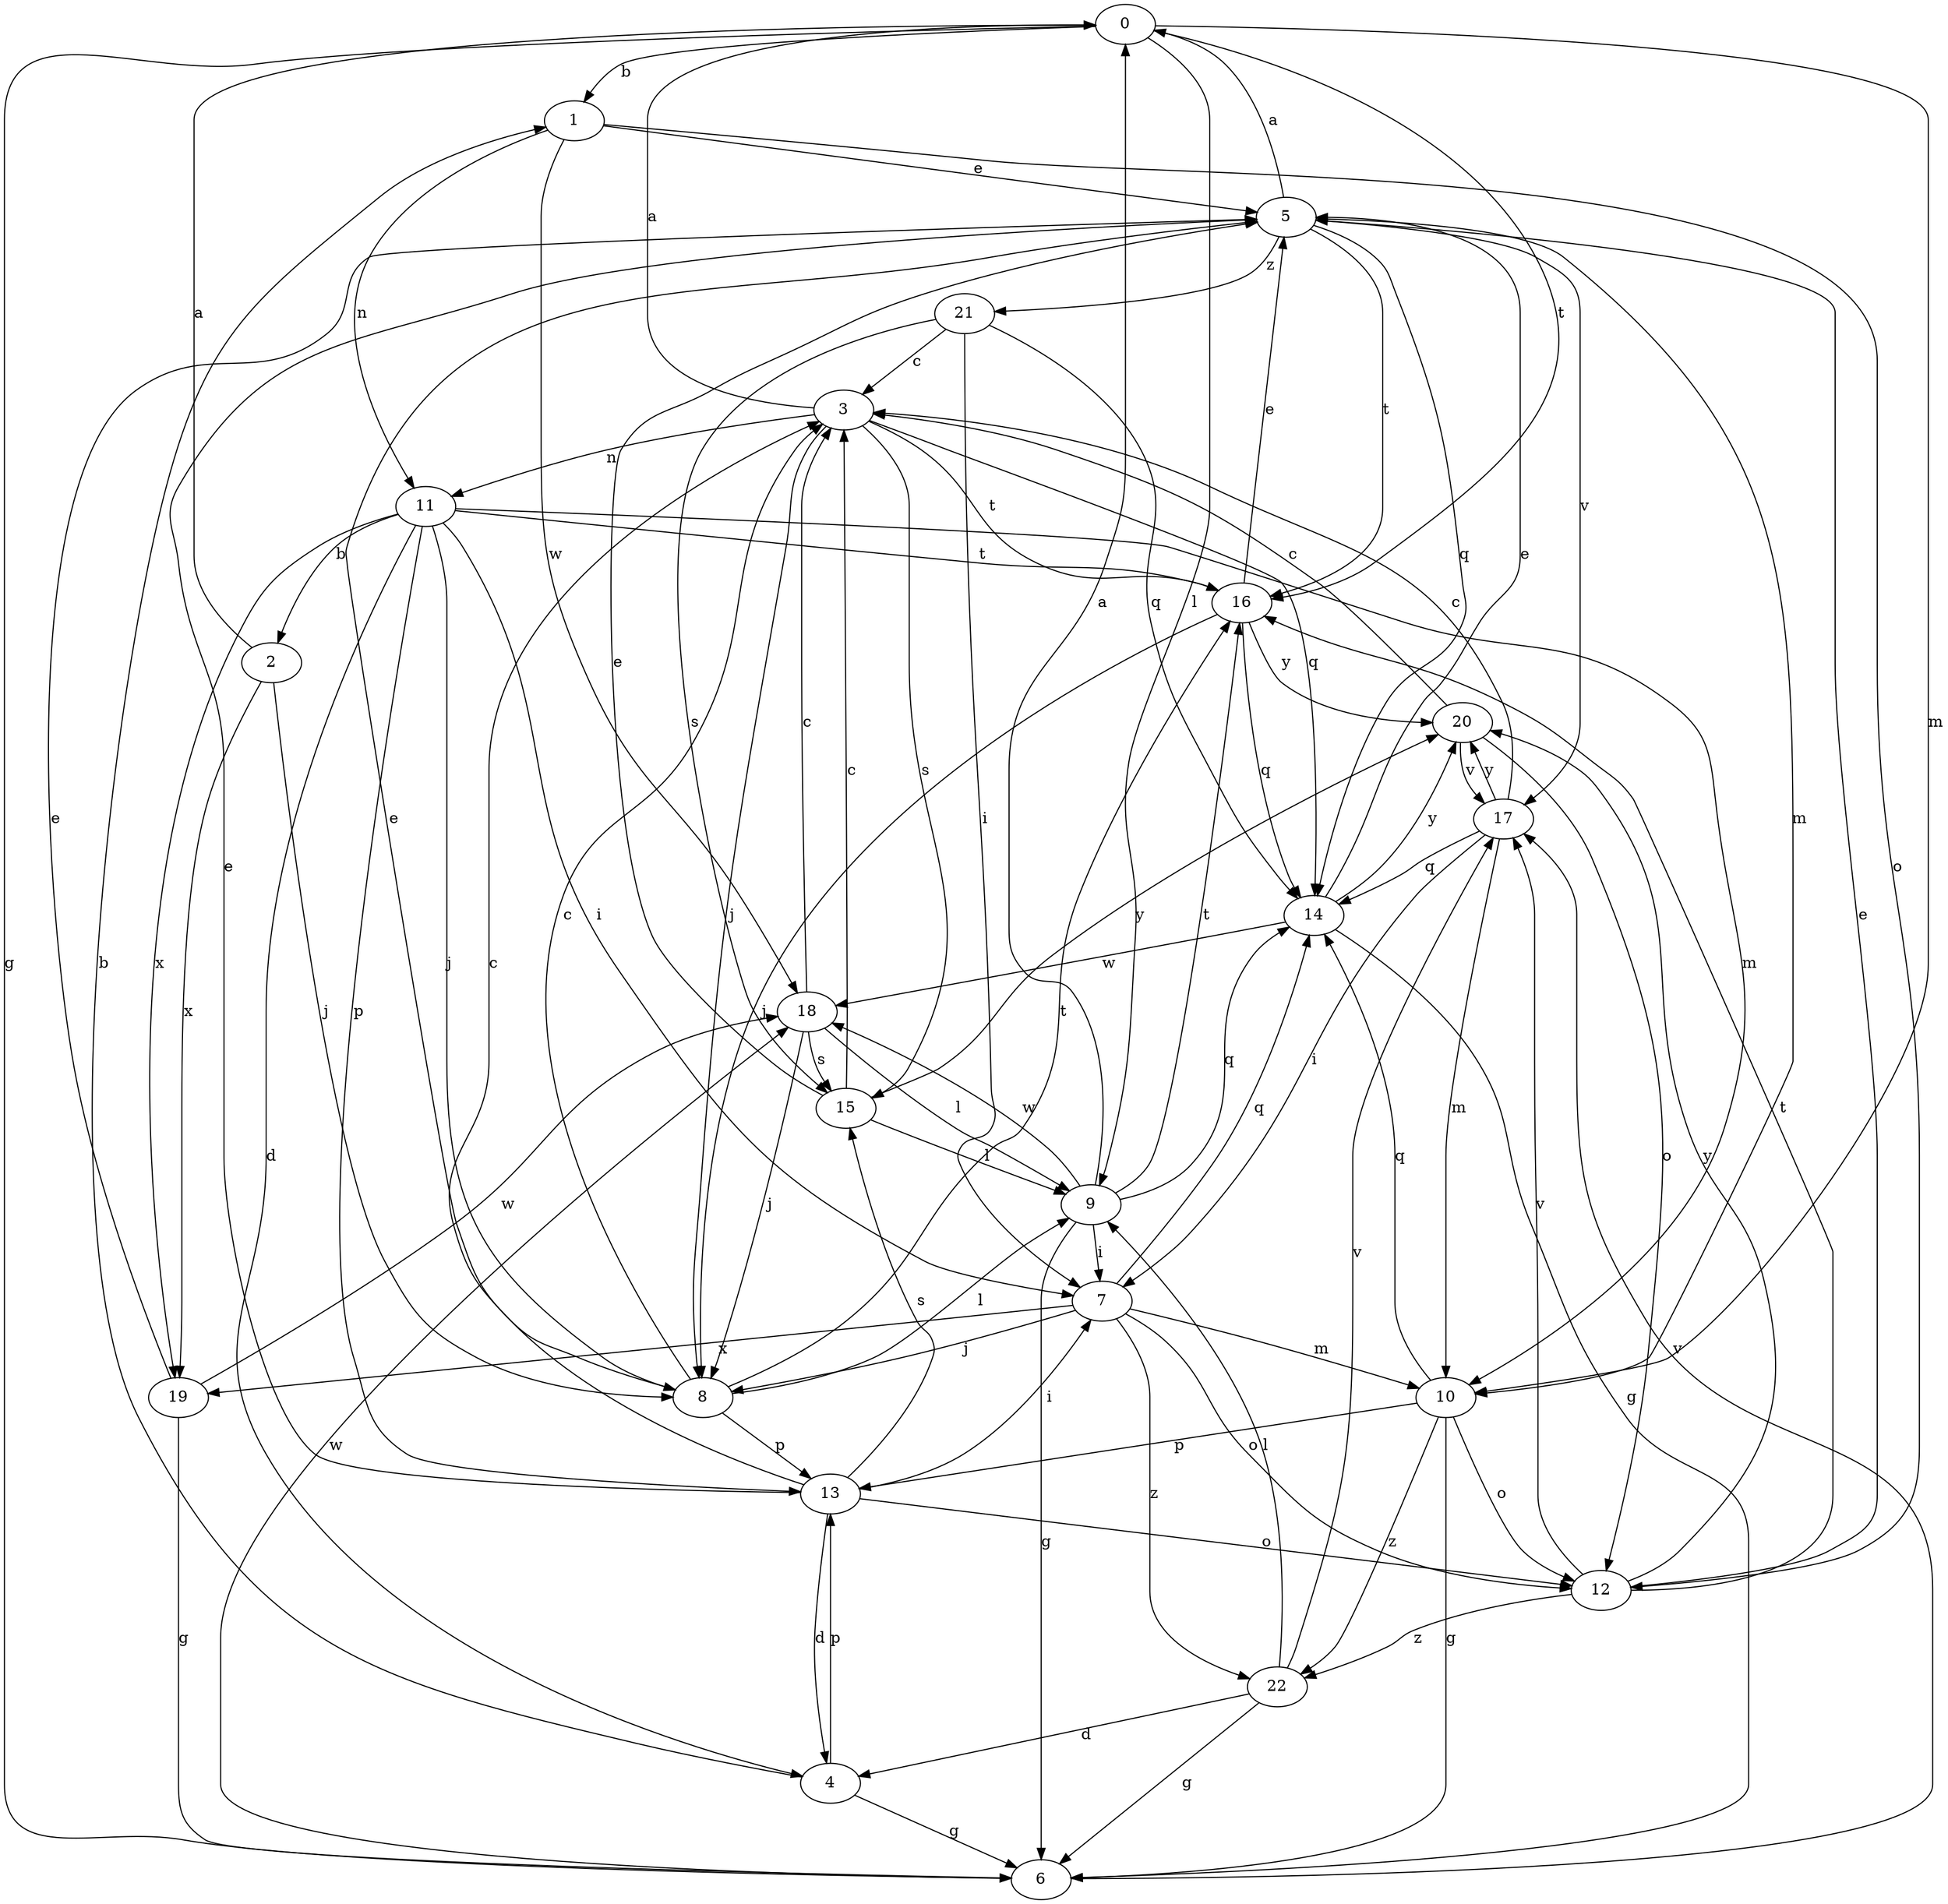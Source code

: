 strict digraph  {
0;
1;
2;
3;
4;
5;
6;
7;
8;
9;
10;
11;
12;
13;
14;
15;
16;
17;
18;
19;
20;
21;
22;
0 -> 1  [label=b];
0 -> 6  [label=g];
0 -> 9  [label=l];
0 -> 10  [label=m];
0 -> 16  [label=t];
1 -> 5  [label=e];
1 -> 11  [label=n];
1 -> 12  [label=o];
1 -> 18  [label=w];
2 -> 0  [label=a];
2 -> 8  [label=j];
2 -> 19  [label=x];
3 -> 0  [label=a];
3 -> 8  [label=j];
3 -> 11  [label=n];
3 -> 14  [label=q];
3 -> 15  [label=s];
3 -> 16  [label=t];
4 -> 1  [label=b];
4 -> 6  [label=g];
4 -> 13  [label=p];
5 -> 0  [label=a];
5 -> 10  [label=m];
5 -> 14  [label=q];
5 -> 16  [label=t];
5 -> 17  [label=v];
5 -> 21  [label=z];
6 -> 17  [label=v];
6 -> 18  [label=w];
7 -> 8  [label=j];
7 -> 10  [label=m];
7 -> 12  [label=o];
7 -> 14  [label=q];
7 -> 19  [label=x];
7 -> 22  [label=z];
8 -> 3  [label=c];
8 -> 5  [label=e];
8 -> 9  [label=l];
8 -> 13  [label=p];
8 -> 16  [label=t];
9 -> 0  [label=a];
9 -> 6  [label=g];
9 -> 7  [label=i];
9 -> 14  [label=q];
9 -> 16  [label=t];
9 -> 18  [label=w];
10 -> 6  [label=g];
10 -> 12  [label=o];
10 -> 13  [label=p];
10 -> 14  [label=q];
10 -> 22  [label=z];
11 -> 2  [label=b];
11 -> 4  [label=d];
11 -> 7  [label=i];
11 -> 8  [label=j];
11 -> 10  [label=m];
11 -> 13  [label=p];
11 -> 16  [label=t];
11 -> 19  [label=x];
12 -> 5  [label=e];
12 -> 16  [label=t];
12 -> 17  [label=v];
12 -> 20  [label=y];
12 -> 22  [label=z];
13 -> 3  [label=c];
13 -> 4  [label=d];
13 -> 5  [label=e];
13 -> 7  [label=i];
13 -> 12  [label=o];
13 -> 15  [label=s];
14 -> 5  [label=e];
14 -> 6  [label=g];
14 -> 18  [label=w];
14 -> 20  [label=y];
15 -> 3  [label=c];
15 -> 5  [label=e];
15 -> 9  [label=l];
15 -> 20  [label=y];
16 -> 5  [label=e];
16 -> 8  [label=j];
16 -> 14  [label=q];
16 -> 20  [label=y];
17 -> 3  [label=c];
17 -> 7  [label=i];
17 -> 10  [label=m];
17 -> 14  [label=q];
17 -> 20  [label=y];
18 -> 3  [label=c];
18 -> 8  [label=j];
18 -> 9  [label=l];
18 -> 15  [label=s];
19 -> 5  [label=e];
19 -> 6  [label=g];
19 -> 18  [label=w];
20 -> 3  [label=c];
20 -> 12  [label=o];
20 -> 17  [label=v];
21 -> 3  [label=c];
21 -> 7  [label=i];
21 -> 14  [label=q];
21 -> 15  [label=s];
22 -> 4  [label=d];
22 -> 6  [label=g];
22 -> 9  [label=l];
22 -> 17  [label=v];
}
